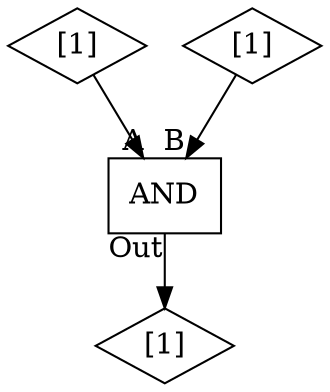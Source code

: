 digraph {
    W0[label="[1]" shape="diamond"];
    W1[label="[1]" shape="diamond"];
    W2[label="[1]" shape="diamond"];
    C0[label="AND" shape="box"];
    W0 -> C0[headlabel="A"];
    W1 -> C0[headlabel="B"];
    C0 -> W2[taillabel="Out"];
}
